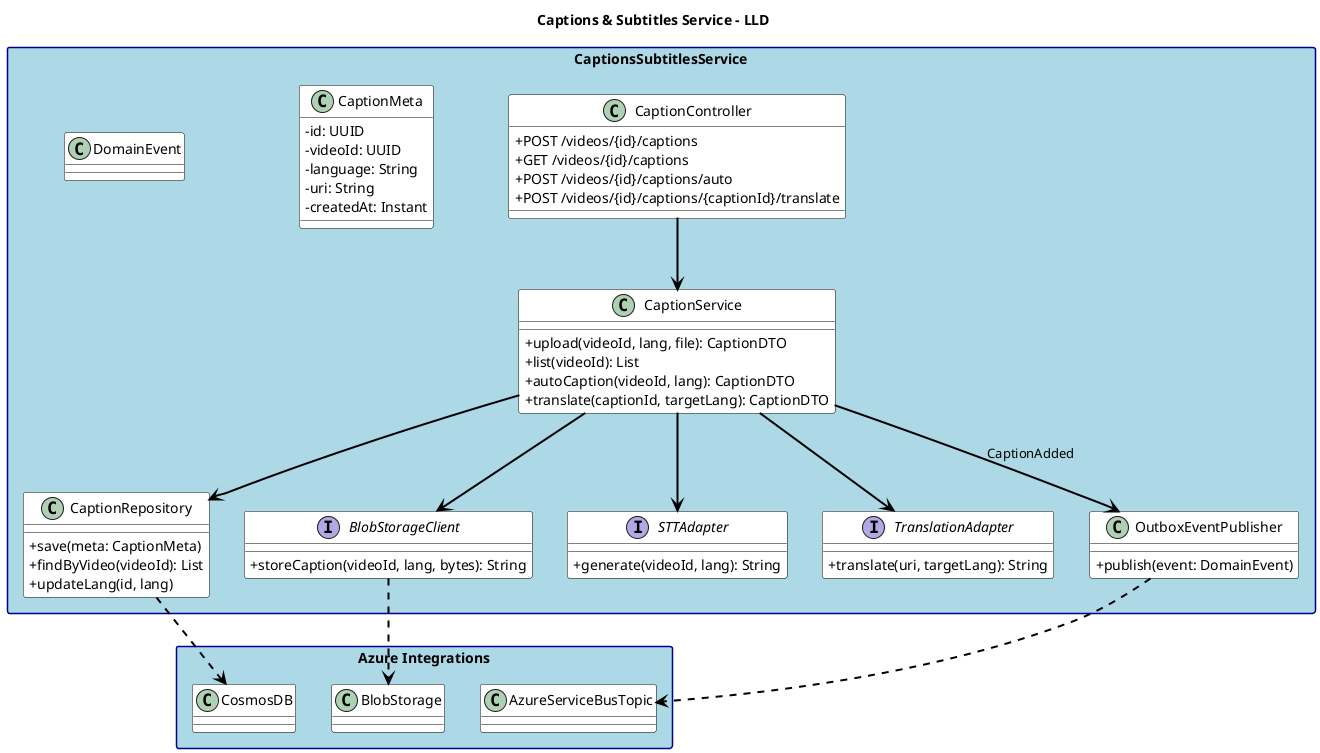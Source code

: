 @startuml
title Captions & Subtitles Service - LLD

skinparam shadowing false
skinparam packageStyle rectangle
skinparam classAttributeIconSize 0
skinparam fontName "Helvetica"
skinparam titleFontName "Helvetica"
skinparam legendFontName "Helvetica"
skinparam noteFontName "Helvetica"
skinparam backgroundColor white
skinparam packageBackgroundColor lightblue
skinparam packageBorderColor darkblue
skinparam classBackgroundColor white
skinparam classBorderColor black
skinparam interfaceBackgroundColor lightgreen
skinparam interfaceBorderColor black
skinparam enumBackgroundColor lightyellow
skinparam enumBorderColor black
skinparam arrowColor black
skinparam arrowThickness 2


package "CaptionsSubtitlesService" {
class CaptionController {
+POST /videos/{id}/captions
+GET /videos/{id}/captions
+POST /videos/{id}/captions/auto
+POST /videos/{id}/captions/{captionId}/translate
}

class CaptionService {
+upload(videoId, lang, file): CaptionDTO
+list(videoId): List
+autoCaption(videoId, lang): CaptionDTO
+translate(captionId, targetLang): CaptionDTO
}

class CaptionRepository {
+save(meta: CaptionMeta)
+findByVideo(videoId): List
+updateLang(id, lang)
}

class CaptionMeta {
-id: UUID
-videoId: UUID
-language: String
-uri: String
-createdAt: Instant
}

interface BlobStorageClient {
+storeCaption(videoId, lang, bytes): String
}

interface STTAdapter {
+generate(videoId, lang): String
}

interface TranslationAdapter {
+translate(uri, targetLang): String
}

class OutboxEventPublisher {
+publish(event: DomainEvent)
}
class DomainEvent {}
}

package "Azure Integrations" {
class BlobStorage
class CosmosDB
class AzureServiceBusTopic
}

CaptionController --> CaptionService
CaptionService --> BlobStorageClient
CaptionService --> CaptionRepository
CaptionService --> STTAdapter
CaptionService --> TranslationAdapter
CaptionRepository ..> CosmosDB
BlobStorageClient ..> BlobStorage
CaptionService --> OutboxEventPublisher : "CaptionAdded"
OutboxEventPublisher ..> AzureServiceBusTopic

@enduml
